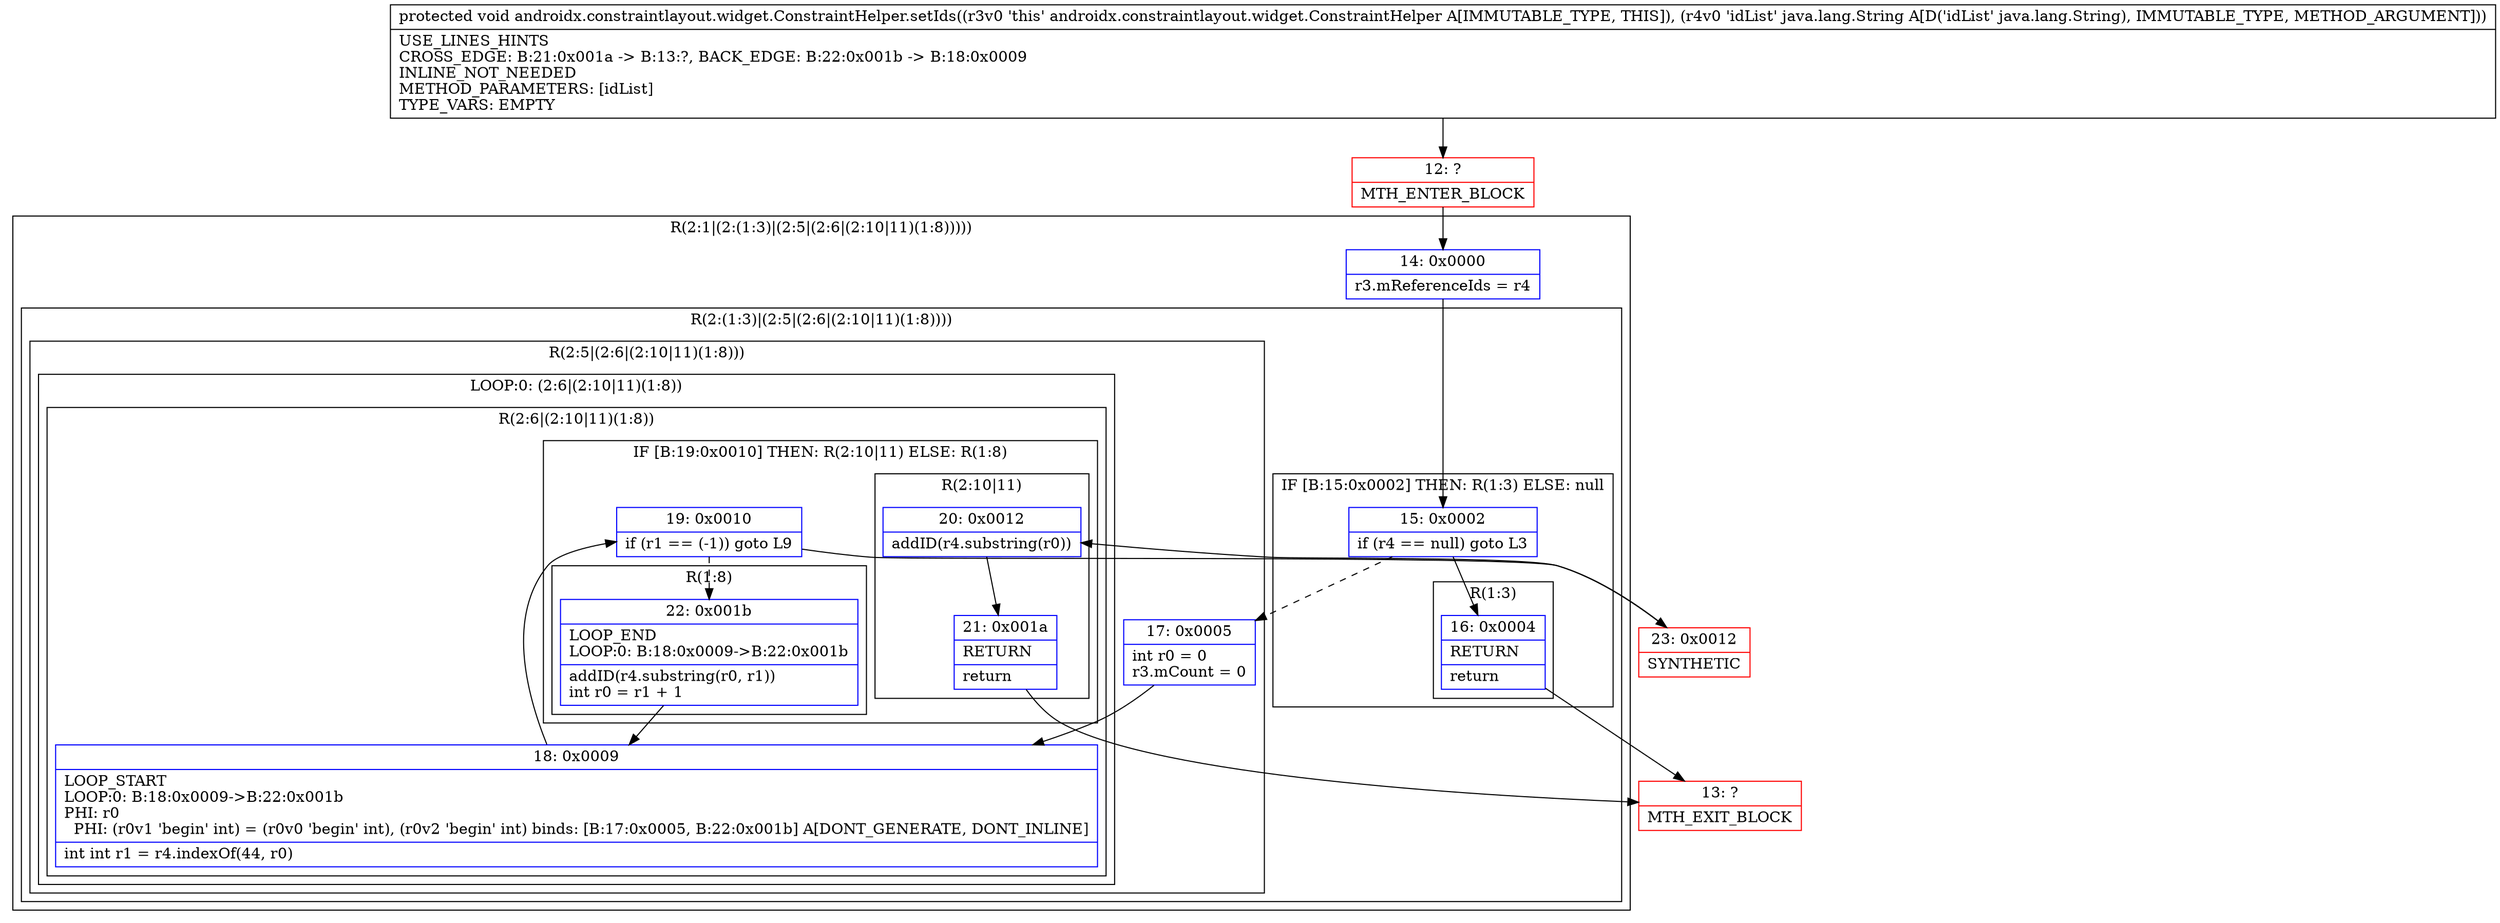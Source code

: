 digraph "CFG forandroidx.constraintlayout.widget.ConstraintHelper.setIds(Ljava\/lang\/String;)V" {
subgraph cluster_Region_510053387 {
label = "R(2:1|(2:(1:3)|(2:5|(2:6|(2:10|11)(1:8)))))";
node [shape=record,color=blue];
Node_14 [shape=record,label="{14\:\ 0x0000|r3.mReferenceIds = r4\l}"];
subgraph cluster_Region_2058679386 {
label = "R(2:(1:3)|(2:5|(2:6|(2:10|11)(1:8))))";
node [shape=record,color=blue];
subgraph cluster_IfRegion_714377911 {
label = "IF [B:15:0x0002] THEN: R(1:3) ELSE: null";
node [shape=record,color=blue];
Node_15 [shape=record,label="{15\:\ 0x0002|if (r4 == null) goto L3\l}"];
subgraph cluster_Region_579307299 {
label = "R(1:3)";
node [shape=record,color=blue];
Node_16 [shape=record,label="{16\:\ 0x0004|RETURN\l|return\l}"];
}
}
subgraph cluster_Region_1994741977 {
label = "R(2:5|(2:6|(2:10|11)(1:8)))";
node [shape=record,color=blue];
Node_17 [shape=record,label="{17\:\ 0x0005|int r0 = 0\lr3.mCount = 0\l}"];
subgraph cluster_LoopRegion_178852332 {
label = "LOOP:0: (2:6|(2:10|11)(1:8))";
node [shape=record,color=blue];
subgraph cluster_Region_384438359 {
label = "R(2:6|(2:10|11)(1:8))";
node [shape=record,color=blue];
Node_18 [shape=record,label="{18\:\ 0x0009|LOOP_START\lLOOP:0: B:18:0x0009\-\>B:22:0x001b\lPHI: r0 \l  PHI: (r0v1 'begin' int) = (r0v0 'begin' int), (r0v2 'begin' int) binds: [B:17:0x0005, B:22:0x001b] A[DONT_GENERATE, DONT_INLINE]\l|int int r1 = r4.indexOf(44, r0)\l}"];
subgraph cluster_IfRegion_1432226636 {
label = "IF [B:19:0x0010] THEN: R(2:10|11) ELSE: R(1:8)";
node [shape=record,color=blue];
Node_19 [shape=record,label="{19\:\ 0x0010|if (r1 == (\-1)) goto L9\l}"];
subgraph cluster_Region_161593649 {
label = "R(2:10|11)";
node [shape=record,color=blue];
Node_20 [shape=record,label="{20\:\ 0x0012|addID(r4.substring(r0))\l}"];
Node_21 [shape=record,label="{21\:\ 0x001a|RETURN\l|return\l}"];
}
subgraph cluster_Region_1068303759 {
label = "R(1:8)";
node [shape=record,color=blue];
Node_22 [shape=record,label="{22\:\ 0x001b|LOOP_END\lLOOP:0: B:18:0x0009\-\>B:22:0x001b\l|addID(r4.substring(r0, r1))\lint r0 = r1 + 1\l}"];
}
}
}
}
}
}
}
Node_12 [shape=record,color=red,label="{12\:\ ?|MTH_ENTER_BLOCK\l}"];
Node_13 [shape=record,color=red,label="{13\:\ ?|MTH_EXIT_BLOCK\l}"];
Node_23 [shape=record,color=red,label="{23\:\ 0x0012|SYNTHETIC\l}"];
MethodNode[shape=record,label="{protected void androidx.constraintlayout.widget.ConstraintHelper.setIds((r3v0 'this' androidx.constraintlayout.widget.ConstraintHelper A[IMMUTABLE_TYPE, THIS]), (r4v0 'idList' java.lang.String A[D('idList' java.lang.String), IMMUTABLE_TYPE, METHOD_ARGUMENT]))  | USE_LINES_HINTS\lCROSS_EDGE: B:21:0x001a \-\> B:13:?, BACK_EDGE: B:22:0x001b \-\> B:18:0x0009\lINLINE_NOT_NEEDED\lMETHOD_PARAMETERS: [idList]\lTYPE_VARS: EMPTY\l}"];
MethodNode -> Node_12;Node_14 -> Node_15;
Node_15 -> Node_16;
Node_15 -> Node_17[style=dashed];
Node_16 -> Node_13;
Node_17 -> Node_18;
Node_18 -> Node_19;
Node_19 -> Node_22[style=dashed];
Node_19 -> Node_23;
Node_20 -> Node_21;
Node_21 -> Node_13;
Node_22 -> Node_18;
Node_12 -> Node_14;
Node_23 -> Node_20;
}

